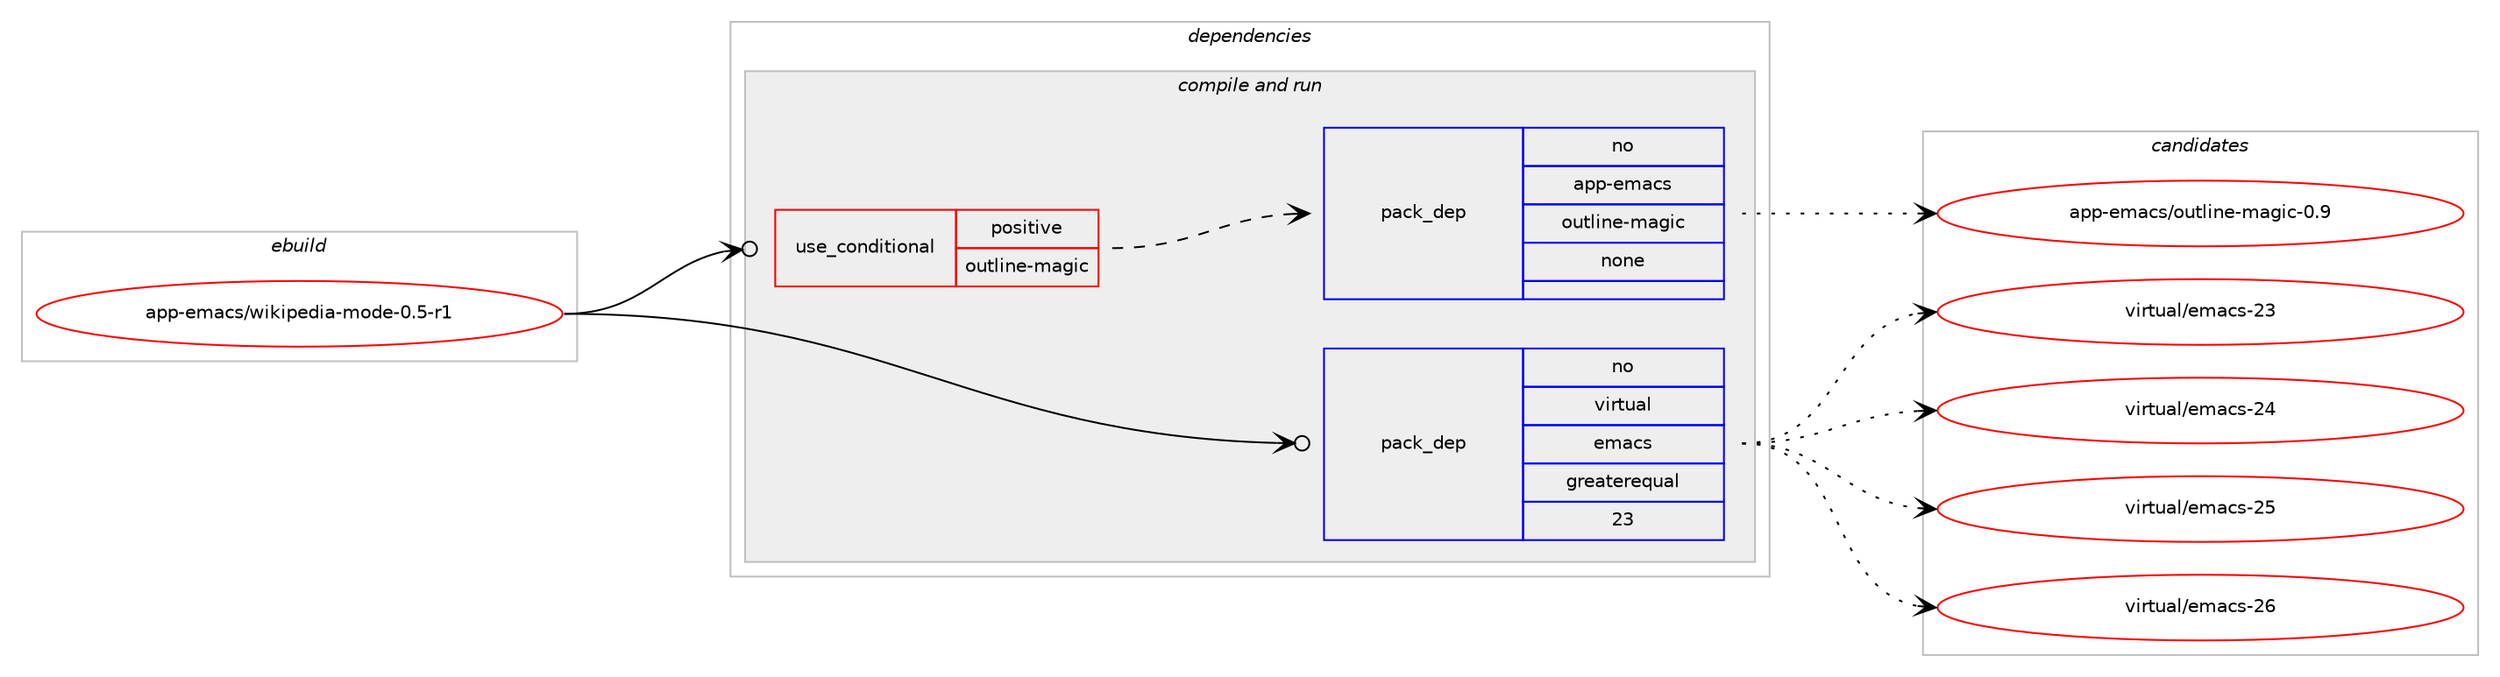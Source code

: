 digraph prolog {

# *************
# Graph options
# *************

newrank=true;
concentrate=true;
compound=true;
graph [rankdir=LR,fontname=Helvetica,fontsize=10,ranksep=1.5];#, ranksep=2.5, nodesep=0.2];
edge  [arrowhead=vee];
node  [fontname=Helvetica,fontsize=10];

# **********
# The ebuild
# **********

subgraph cluster_leftcol {
color=gray;
rank=same;
label=<<i>ebuild</i>>;
id [label="app-emacs/wikipedia-mode-0.5-r1", color=red, width=4, href="../app-emacs/wikipedia-mode-0.5-r1.svg"];
}

# ****************
# The dependencies
# ****************

subgraph cluster_midcol {
color=gray;
label=<<i>dependencies</i>>;
subgraph cluster_compile {
fillcolor="#eeeeee";
style=filled;
label=<<i>compile</i>>;
}
subgraph cluster_compileandrun {
fillcolor="#eeeeee";
style=filled;
label=<<i>compile and run</i>>;
subgraph cond387 {
dependency2723 [label=<<TABLE BORDER="0" CELLBORDER="1" CELLSPACING="0" CELLPADDING="4"><TR><TD ROWSPAN="3" CELLPADDING="10">use_conditional</TD></TR><TR><TD>positive</TD></TR><TR><TD>outline-magic</TD></TR></TABLE>>, shape=none, color=red];
subgraph pack2242 {
dependency2724 [label=<<TABLE BORDER="0" CELLBORDER="1" CELLSPACING="0" CELLPADDING="4" WIDTH="220"><TR><TD ROWSPAN="6" CELLPADDING="30">pack_dep</TD></TR><TR><TD WIDTH="110">no</TD></TR><TR><TD>app-emacs</TD></TR><TR><TD>outline-magic</TD></TR><TR><TD>none</TD></TR><TR><TD></TD></TR></TABLE>>, shape=none, color=blue];
}
dependency2723:e -> dependency2724:w [weight=20,style="dashed",arrowhead="vee"];
}
id:e -> dependency2723:w [weight=20,style="solid",arrowhead="odotvee"];
subgraph pack2243 {
dependency2725 [label=<<TABLE BORDER="0" CELLBORDER="1" CELLSPACING="0" CELLPADDING="4" WIDTH="220"><TR><TD ROWSPAN="6" CELLPADDING="30">pack_dep</TD></TR><TR><TD WIDTH="110">no</TD></TR><TR><TD>virtual</TD></TR><TR><TD>emacs</TD></TR><TR><TD>greaterequal</TD></TR><TR><TD>23</TD></TR></TABLE>>, shape=none, color=blue];
}
id:e -> dependency2725:w [weight=20,style="solid",arrowhead="odotvee"];
}
subgraph cluster_run {
fillcolor="#eeeeee";
style=filled;
label=<<i>run</i>>;
}
}

# **************
# The candidates
# **************

subgraph cluster_choices {
rank=same;
color=gray;
label=<<i>candidates</i>>;

subgraph choice2242 {
color=black;
nodesep=1;
choice971121124510110997991154711111711610810511010145109971031059945484657 [label="app-emacs/outline-magic-0.9", color=red, width=4,href="../app-emacs/outline-magic-0.9.svg"];
dependency2724:e -> choice971121124510110997991154711111711610810511010145109971031059945484657:w [style=dotted,weight="100"];
}
subgraph choice2243 {
color=black;
nodesep=1;
choice11810511411611797108471011099799115455051 [label="virtual/emacs-23", color=red, width=4,href="../virtual/emacs-23.svg"];
choice11810511411611797108471011099799115455052 [label="virtual/emacs-24", color=red, width=4,href="../virtual/emacs-24.svg"];
choice11810511411611797108471011099799115455053 [label="virtual/emacs-25", color=red, width=4,href="../virtual/emacs-25.svg"];
choice11810511411611797108471011099799115455054 [label="virtual/emacs-26", color=red, width=4,href="../virtual/emacs-26.svg"];
dependency2725:e -> choice11810511411611797108471011099799115455051:w [style=dotted,weight="100"];
dependency2725:e -> choice11810511411611797108471011099799115455052:w [style=dotted,weight="100"];
dependency2725:e -> choice11810511411611797108471011099799115455053:w [style=dotted,weight="100"];
dependency2725:e -> choice11810511411611797108471011099799115455054:w [style=dotted,weight="100"];
}
}

}
